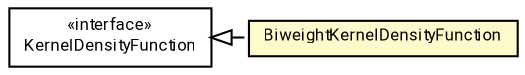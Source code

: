 #!/usr/local/bin/dot
#
# Class diagram 
# Generated by UMLGraph version R5_7_2-60-g0e99a6 (http://www.spinellis.gr/umlgraph/)
#

digraph G {
	graph [fontnames="svg"]
	edge [fontname="Roboto",fontsize=7,labelfontname="Roboto",labelfontsize=7,color="black"];
	node [fontname="Roboto",fontcolor="black",fontsize=8,shape=plaintext,margin=0,width=0,height=0];
	nodesep=0.15;
	ranksep=0.25;
	rankdir=LR;
	// de.lmu.ifi.dbs.elki.math.statistics.kernelfunctions.BiweightKernelDensityFunction
	c1919305 [label=<<table title="de.lmu.ifi.dbs.elki.math.statistics.kernelfunctions.BiweightKernelDensityFunction" border="0" cellborder="1" cellspacing="0" cellpadding="2" bgcolor="lemonChiffon" href="BiweightKernelDensityFunction.html" target="_parent">
		<tr><td><table border="0" cellspacing="0" cellpadding="1">
		<tr><td align="center" balign="center"> <font face="Roboto">BiweightKernelDensityFunction</font> </td></tr>
		</table></td></tr>
		</table>>, URL="BiweightKernelDensityFunction.html"];
	// de.lmu.ifi.dbs.elki.math.statistics.kernelfunctions.KernelDensityFunction
	c1919311 [label=<<table title="de.lmu.ifi.dbs.elki.math.statistics.kernelfunctions.KernelDensityFunction" border="0" cellborder="1" cellspacing="0" cellpadding="2" href="KernelDensityFunction.html" target="_parent">
		<tr><td><table border="0" cellspacing="0" cellpadding="1">
		<tr><td align="center" balign="center"> &#171;interface&#187; </td></tr>
		<tr><td align="center" balign="center"> <font face="Roboto">KernelDensityFunction</font> </td></tr>
		</table></td></tr>
		</table>>, URL="KernelDensityFunction.html"];
	// de.lmu.ifi.dbs.elki.math.statistics.kernelfunctions.BiweightKernelDensityFunction implements de.lmu.ifi.dbs.elki.math.statistics.kernelfunctions.KernelDensityFunction
	c1919311 -> c1919305 [arrowtail=empty,style=dashed,dir=back,weight=9];
}

